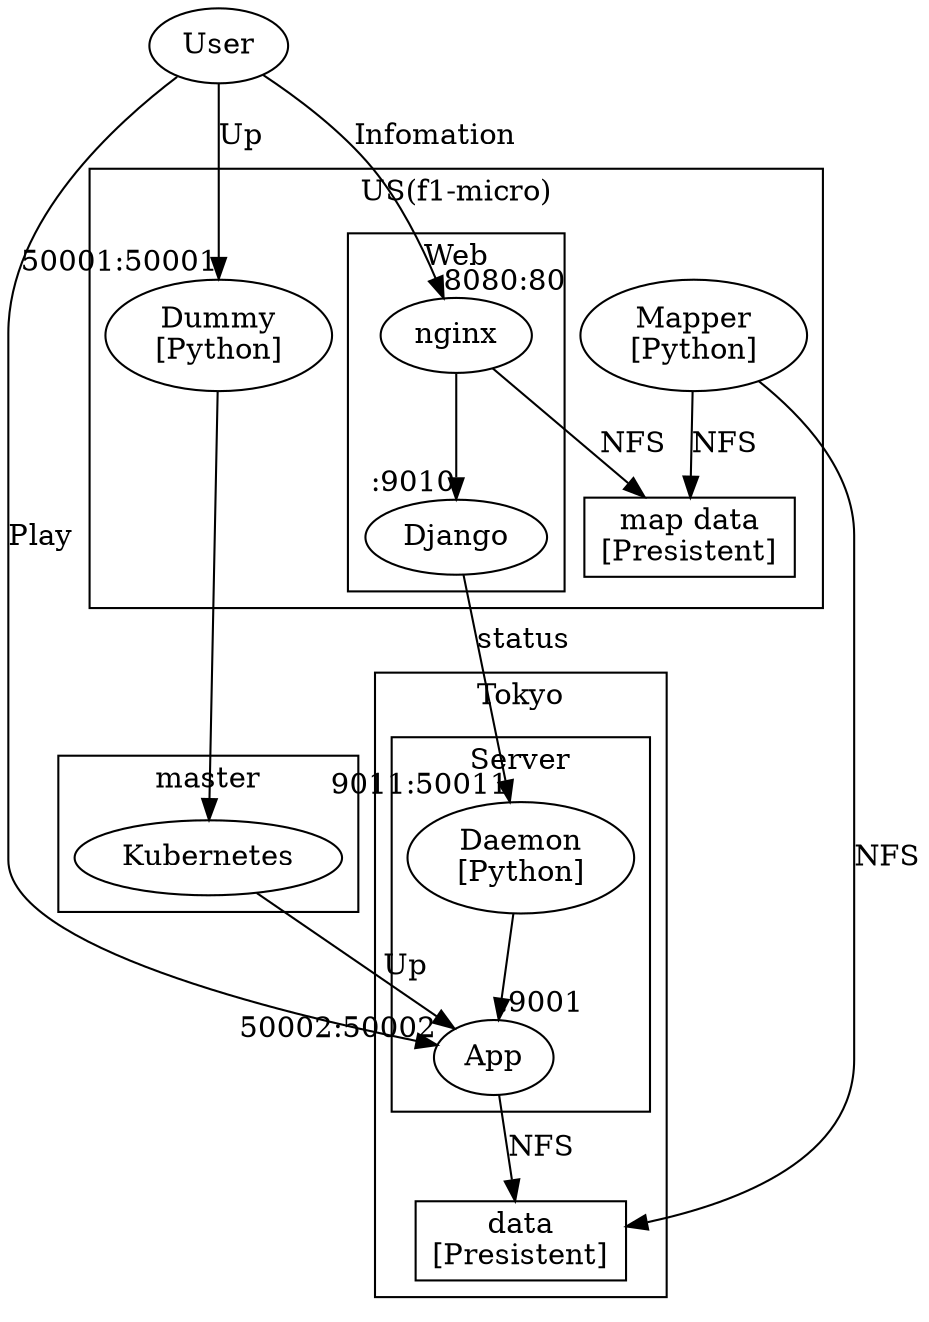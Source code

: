 digraph min{
    User[label="User"]; 
    subgraph cluster_master{
        label="master";
        KubeMaster[label="Kubernetes"];
    };

    subgraph cluster_tokyo{
        label="Tokyo";

        GameStorage[label="data\n[Presistent]", shape="box"];

        subgraph cluster_gameserver {
            label="Server";
            GameDaemon[label="Daemon\n[Python]"];
            GameApp[label="App"];

        }

        GameDaemon -> GameApp [headlabel=":9001"]; 
        GameApp -> GameStorage [label="NFS"];
    };
    subgraph cluster_micro{
        label="US(f1-micro)";

        DummyServer[label="Dummy\n[Python]"];
        subgraph cluster_web{
            label="Web";
            WebServer[label="nginx"];
            WebApp[label="Django"];

        };

        WebServer -> WebApp[headlabel=":9010"];
        WebServer -> MapStorage[label="NFS"];
        WebApp -> GameDaemon[label="status", headlabel="9011:50011"];

        DummyServer -> KubeMaster; 

        MapStorage[label="map data\n[Presistent]", shape="box"];
        
        Mapper[label="Mapper\n[Python]"];
        Mapper -> MapStorage [label="NFS"];
        Mapper -> GameStorage [label="NFS"];
    };

    User -> WebServer[label="Infomation", headlabel="8080:80"];
    User -> DummyServer[label="Up", headlabel="50001:50001"];
    User -> GameApp[label="Play", headlabel="50002:50002"];

    KubeMaster -> GameApp[label="Up"];
}
